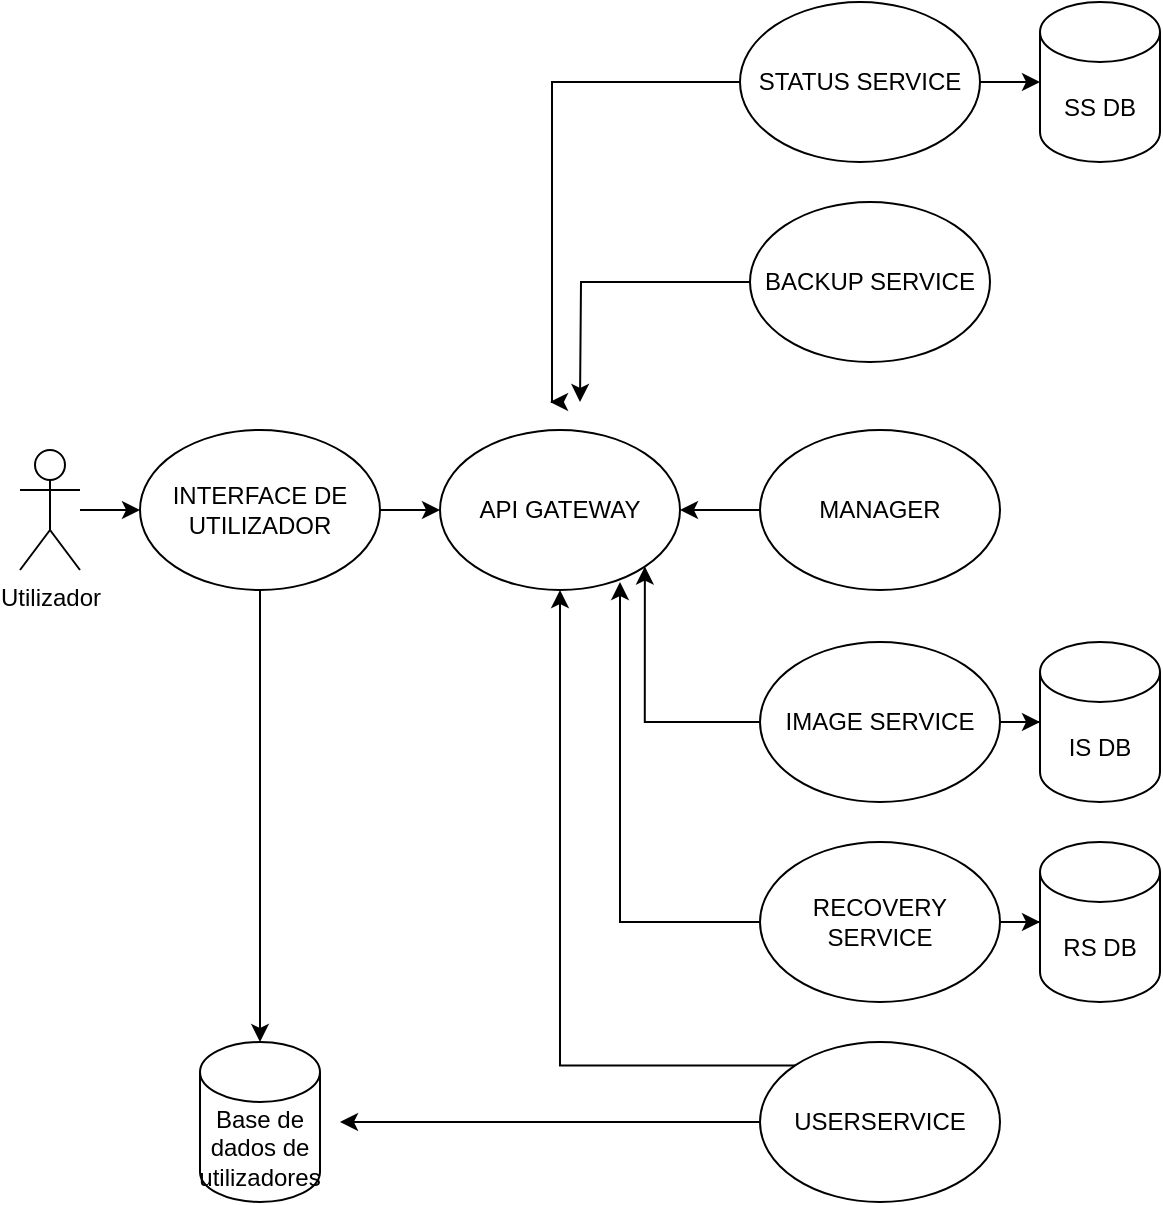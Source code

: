 <mxfile version="21.5.1" type="device">
  <diagram name="Page-1" id="fuJAxxHbrcchqgsNJuoA">
    <mxGraphModel dx="830" dy="531" grid="1" gridSize="10" guides="1" tooltips="1" connect="1" arrows="1" fold="1" page="1" pageScale="1" pageWidth="1169" pageHeight="827" math="0" shadow="0">
      <root>
        <mxCell id="0" />
        <mxCell id="1" parent="0" />
        <mxCell id="wR5INV84V6bvnioIKlw2-5" value="" style="edgeStyle=orthogonalEdgeStyle;rounded=0;orthogonalLoop=1;jettySize=auto;html=1;" parent="1" source="wR5INV84V6bvnioIKlw2-1" target="wR5INV84V6bvnioIKlw2-4" edge="1">
          <mxGeometry relative="1" as="geometry" />
        </mxCell>
        <mxCell id="wR5INV84V6bvnioIKlw2-1" value="Utilizador&lt;br&gt;" style="shape=umlActor;verticalLabelPosition=bottom;verticalAlign=top;html=1;outlineConnect=0;" parent="1" vertex="1">
          <mxGeometry x="20" y="374" width="30" height="60" as="geometry" />
        </mxCell>
        <mxCell id="wR5INV84V6bvnioIKlw2-7" value="" style="edgeStyle=orthogonalEdgeStyle;rounded=0;orthogonalLoop=1;jettySize=auto;html=1;" parent="1" source="wR5INV84V6bvnioIKlw2-4" target="wR5INV84V6bvnioIKlw2-6" edge="1">
          <mxGeometry relative="1" as="geometry" />
        </mxCell>
        <mxCell id="wR5INV84V6bvnioIKlw2-21" value="" style="edgeStyle=orthogonalEdgeStyle;rounded=0;orthogonalLoop=1;jettySize=auto;html=1;" parent="1" source="wR5INV84V6bvnioIKlw2-4" target="wR5INV84V6bvnioIKlw2-20" edge="1">
          <mxGeometry relative="1" as="geometry" />
        </mxCell>
        <mxCell id="wR5INV84V6bvnioIKlw2-4" value="INTERFACE DE UTILIZADOR" style="ellipse;whiteSpace=wrap;html=1;" parent="1" vertex="1">
          <mxGeometry x="80" y="364" width="120" height="80" as="geometry" />
        </mxCell>
        <mxCell id="wR5INV84V6bvnioIKlw2-6" value="API GATEWAY" style="ellipse;whiteSpace=wrap;html=1;" parent="1" vertex="1">
          <mxGeometry x="230" y="364" width="120" height="80" as="geometry" />
        </mxCell>
        <mxCell id="wR5INV84V6bvnioIKlw2-38" style="edgeStyle=orthogonalEdgeStyle;rounded=0;orthogonalLoop=1;jettySize=auto;html=1;entryX=1;entryY=0.5;entryDx=0;entryDy=0;" parent="1" source="wR5INV84V6bvnioIKlw2-13" target="wR5INV84V6bvnioIKlw2-6" edge="1">
          <mxGeometry relative="1" as="geometry" />
        </mxCell>
        <mxCell id="wR5INV84V6bvnioIKlw2-13" value="MANAGER" style="ellipse;whiteSpace=wrap;html=1;" parent="1" vertex="1">
          <mxGeometry x="390" y="364" width="120" height="80" as="geometry" />
        </mxCell>
        <mxCell id="wR5INV84V6bvnioIKlw2-35" style="edgeStyle=orthogonalEdgeStyle;rounded=0;orthogonalLoop=1;jettySize=auto;html=1;exitX=0;exitY=0.5;exitDx=0;exitDy=0;entryX=1;entryY=1;entryDx=0;entryDy=0;" parent="1" source="wR5INV84V6bvnioIKlw2-14" target="wR5INV84V6bvnioIKlw2-6" edge="1">
          <mxGeometry relative="1" as="geometry">
            <mxPoint x="360" y="414" as="targetPoint" />
          </mxGeometry>
        </mxCell>
        <mxCell id="wR5INV84V6bvnioIKlw2-44" value="" style="edgeStyle=orthogonalEdgeStyle;rounded=0;orthogonalLoop=1;jettySize=auto;html=1;" parent="1" source="wR5INV84V6bvnioIKlw2-14" target="wR5INV84V6bvnioIKlw2-42" edge="1">
          <mxGeometry relative="1" as="geometry" />
        </mxCell>
        <mxCell id="wR5INV84V6bvnioIKlw2-14" value="IMAGE SERVICE" style="ellipse;whiteSpace=wrap;html=1;fillColor=#FFFFFF;fontColor=#000000;strokeColor=#000000;" parent="1" vertex="1">
          <mxGeometry x="390" y="470" width="120" height="80" as="geometry" />
        </mxCell>
        <mxCell id="wR5INV84V6bvnioIKlw2-33" style="edgeStyle=orthogonalEdgeStyle;rounded=0;orthogonalLoop=1;jettySize=auto;html=1;exitX=0;exitY=0.5;exitDx=0;exitDy=0;entryX=0.75;entryY=0.95;entryDx=0;entryDy=0;entryPerimeter=0;" parent="1" source="wR5INV84V6bvnioIKlw2-15" target="wR5INV84V6bvnioIKlw2-6" edge="1">
          <mxGeometry relative="1" as="geometry" />
        </mxCell>
        <mxCell id="wR5INV84V6bvnioIKlw2-45" value="" style="edgeStyle=orthogonalEdgeStyle;rounded=0;orthogonalLoop=1;jettySize=auto;html=1;" parent="1" source="wR5INV84V6bvnioIKlw2-15" target="wR5INV84V6bvnioIKlw2-41" edge="1">
          <mxGeometry relative="1" as="geometry" />
        </mxCell>
        <mxCell id="wR5INV84V6bvnioIKlw2-15" value="RECOVERY SERVICE" style="ellipse;whiteSpace=wrap;html=1;fillColor=#FFFFFF;" parent="1" vertex="1">
          <mxGeometry x="390" y="570" width="120" height="80" as="geometry" />
        </mxCell>
        <mxCell id="wR5INV84V6bvnioIKlw2-31" style="edgeStyle=orthogonalEdgeStyle;rounded=0;orthogonalLoop=1;jettySize=auto;html=1;exitX=0;exitY=0.5;exitDx=0;exitDy=0;" parent="1" source="wR5INV84V6bvnioIKlw2-16" edge="1">
          <mxGeometry relative="1" as="geometry">
            <mxPoint x="180" y="710" as="targetPoint" />
          </mxGeometry>
        </mxCell>
        <mxCell id="wR5INV84V6bvnioIKlw2-32" style="edgeStyle=orthogonalEdgeStyle;rounded=0;orthogonalLoop=1;jettySize=auto;html=1;exitX=0;exitY=0;exitDx=0;exitDy=0;entryX=0.5;entryY=1;entryDx=0;entryDy=0;" parent="1" source="wR5INV84V6bvnioIKlw2-16" target="wR5INV84V6bvnioIKlw2-6" edge="1">
          <mxGeometry relative="1" as="geometry" />
        </mxCell>
        <mxCell id="wR5INV84V6bvnioIKlw2-16" value="USERSERVICE" style="ellipse;whiteSpace=wrap;html=1;fillColor=#FFFFFF;fontColor=#000000;strokeColor=#000000;" parent="1" vertex="1">
          <mxGeometry x="390" y="670" width="120" height="80" as="geometry" />
        </mxCell>
        <mxCell id="wR5INV84V6bvnioIKlw2-40" style="edgeStyle=orthogonalEdgeStyle;rounded=0;orthogonalLoop=1;jettySize=auto;html=1;exitX=0;exitY=0.5;exitDx=0;exitDy=0;strokeColor=default;" parent="1" source="wR5INV84V6bvnioIKlw2-17" edge="1">
          <mxGeometry relative="1" as="geometry">
            <mxPoint x="285" y="350" as="targetPoint" />
            <Array as="points">
              <mxPoint x="286" y="190" />
            </Array>
          </mxGeometry>
        </mxCell>
        <mxCell id="wR5INV84V6bvnioIKlw2-49" value="" style="edgeStyle=orthogonalEdgeStyle;rounded=0;orthogonalLoop=1;jettySize=auto;html=1;" parent="1" source="wR5INV84V6bvnioIKlw2-17" target="wR5INV84V6bvnioIKlw2-48" edge="1">
          <mxGeometry relative="1" as="geometry" />
        </mxCell>
        <mxCell id="wR5INV84V6bvnioIKlw2-17" value="STATUS SERVICE" style="ellipse;whiteSpace=wrap;html=1;fillColor=#FFFFFF;fontColor=#000000;strokeColor=#000000;" parent="1" vertex="1">
          <mxGeometry x="380" y="150" width="120" height="80" as="geometry" />
        </mxCell>
        <mxCell id="wR5INV84V6bvnioIKlw2-20" value="Base de dados de utilizadores" style="shape=cylinder3;whiteSpace=wrap;html=1;boundedLbl=1;backgroundOutline=1;size=15;" parent="1" vertex="1">
          <mxGeometry x="110" y="670" width="60" height="80" as="geometry" />
        </mxCell>
        <mxCell id="wR5INV84V6bvnioIKlw2-41" value="RS DB" style="shape=cylinder3;whiteSpace=wrap;html=1;boundedLbl=1;backgroundOutline=1;size=15;" parent="1" vertex="1">
          <mxGeometry x="530" y="570" width="60" height="80" as="geometry" />
        </mxCell>
        <mxCell id="wR5INV84V6bvnioIKlw2-42" value="IS DB" style="shape=cylinder3;whiteSpace=wrap;html=1;boundedLbl=1;backgroundOutline=1;size=15;" parent="1" vertex="1">
          <mxGeometry x="530" y="470" width="60" height="80" as="geometry" />
        </mxCell>
        <mxCell id="wR5INV84V6bvnioIKlw2-48" value="SS DB" style="shape=cylinder3;whiteSpace=wrap;html=1;boundedLbl=1;backgroundOutline=1;size=15;" parent="1" vertex="1">
          <mxGeometry x="530" y="150" width="60" height="80" as="geometry" />
        </mxCell>
        <mxCell id="wR5INV84V6bvnioIKlw2-59" value="BACKUP SERVICE" style="ellipse;whiteSpace=wrap;html=1;" parent="1" vertex="1">
          <mxGeometry x="385" y="250" width="120" height="80" as="geometry" />
        </mxCell>
        <mxCell id="wR5INV84V6bvnioIKlw2-61" style="edgeStyle=orthogonalEdgeStyle;rounded=0;orthogonalLoop=1;jettySize=auto;html=1;exitX=0;exitY=0.5;exitDx=0;exitDy=0;strokeColor=default;" parent="1" source="wR5INV84V6bvnioIKlw2-59" edge="1">
          <mxGeometry relative="1" as="geometry">
            <mxPoint x="300" y="350" as="targetPoint" />
          </mxGeometry>
        </mxCell>
      </root>
    </mxGraphModel>
  </diagram>
</mxfile>
